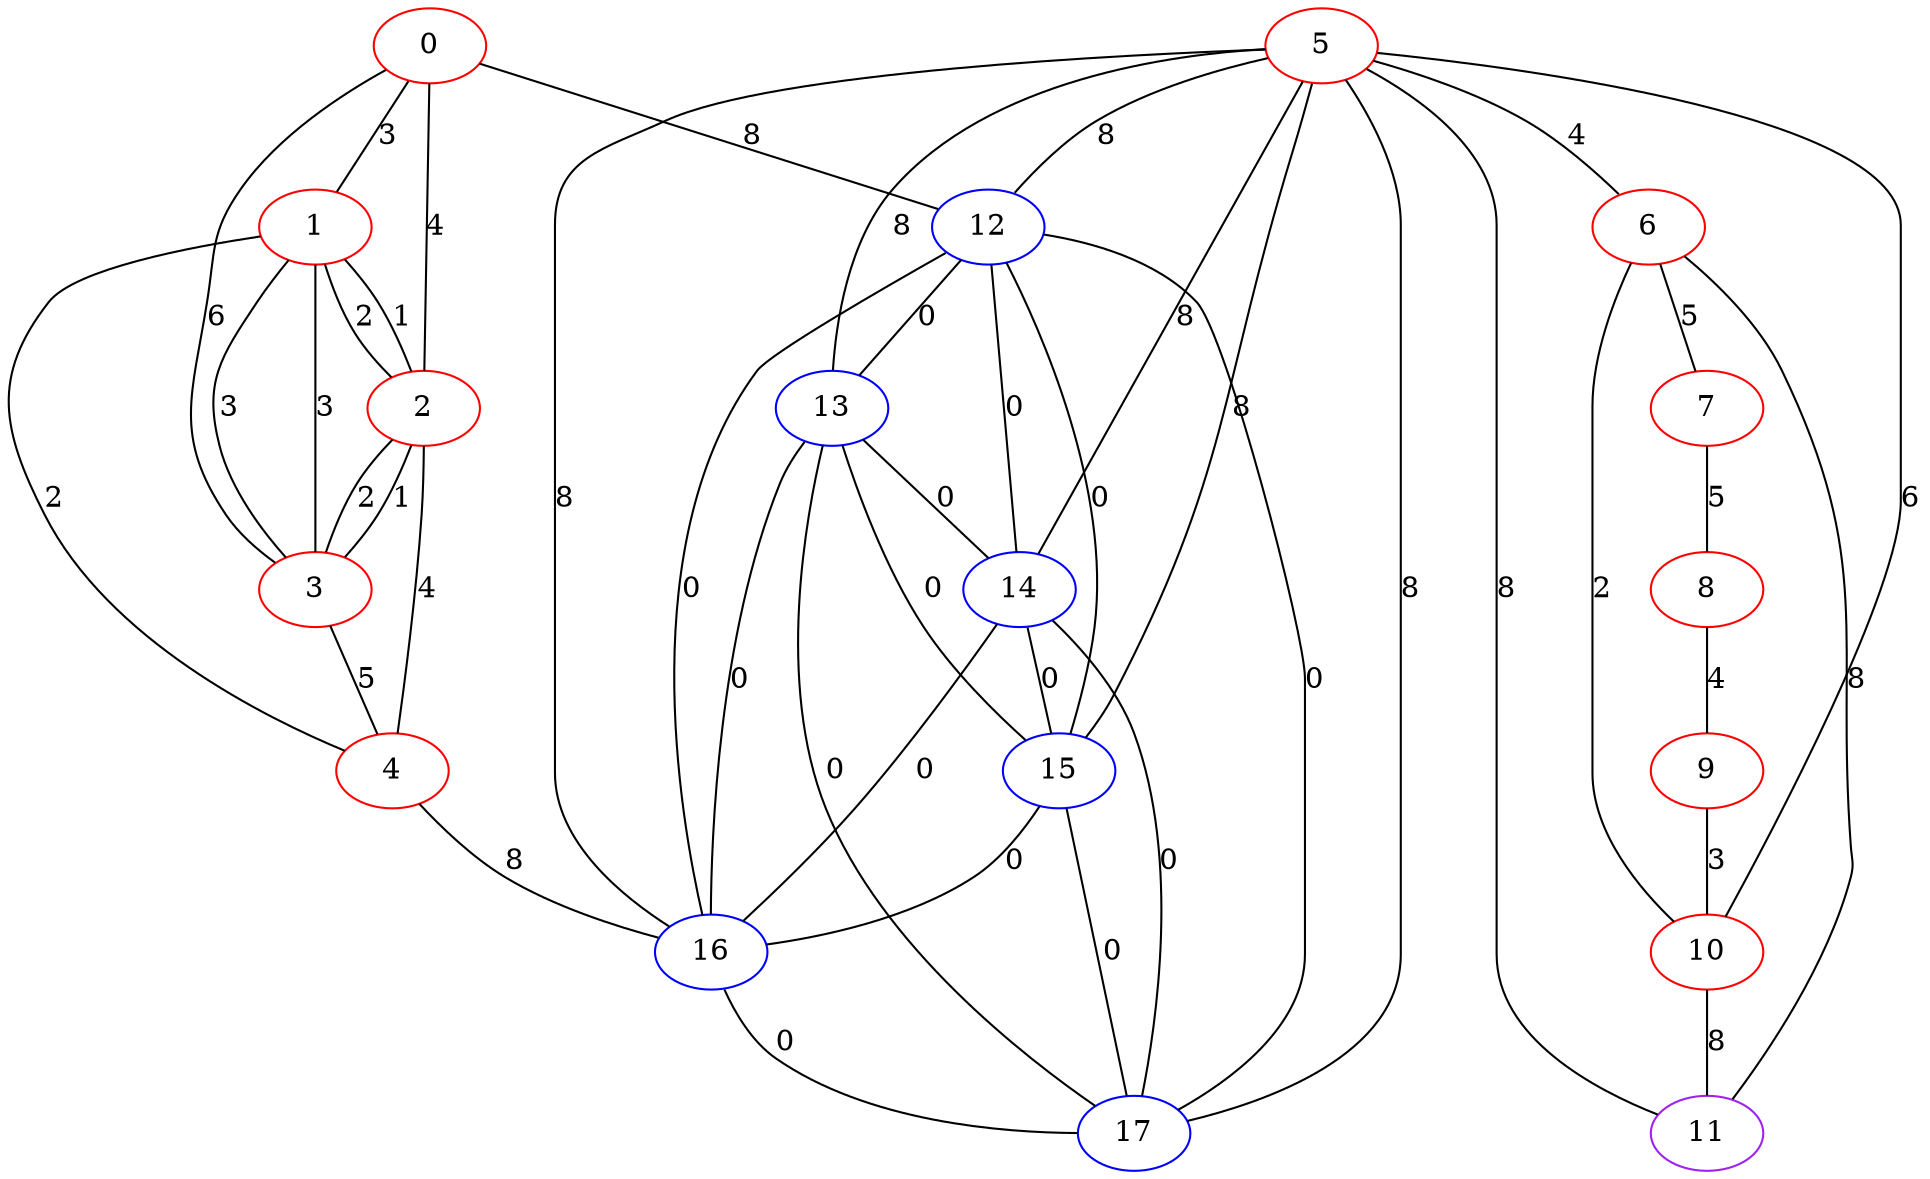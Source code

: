 graph "" {
0 [color=red, weight=1];
1 [color=red, weight=1];
2 [color=red, weight=1];
3 [color=red, weight=1];
4 [color=red, weight=1];
5 [color=red, weight=1];
6 [color=red, weight=1];
7 [color=red, weight=1];
8 [color=red, weight=1];
9 [color=red, weight=1];
10 [color=red, weight=1];
11 [color=purple, weight=4];
12 [color=blue, weight=3];
13 [color=blue, weight=3];
14 [color=blue, weight=3];
15 [color=blue, weight=3];
16 [color=blue, weight=3];
17 [color=blue, weight=3];
0 -- 1  [key=0, label=3];
0 -- 2  [key=0, label=4];
0 -- 3  [key=0, label=6];
0 -- 12  [key=0, label=8];
1 -- 2  [key=0, label=1];
1 -- 2  [key=1, label=2];
1 -- 3  [key=0, label=3];
1 -- 3  [key=1, label=3];
1 -- 4  [key=0, label=2];
2 -- 3  [key=0, label=2];
2 -- 3  [key=1, label=1];
2 -- 4  [key=0, label=4];
3 -- 4  [key=0, label=5];
4 -- 16  [key=0, label=8];
5 -- 6  [key=0, label=4];
5 -- 10  [key=0, label=6];
5 -- 11  [key=0, label=8];
5 -- 12  [key=0, label=8];
5 -- 13  [key=0, label=8];
5 -- 14  [key=0, label=8];
5 -- 15  [key=0, label=8];
5 -- 16  [key=0, label=8];
5 -- 17  [key=0, label=8];
6 -- 10  [key=0, label=2];
6 -- 11  [key=0, label=8];
6 -- 7  [key=0, label=5];
7 -- 8  [key=0, label=5];
8 -- 9  [key=0, label=4];
9 -- 10  [key=0, label=3];
10 -- 11  [key=0, label=8];
12 -- 13  [key=0, label=0];
12 -- 14  [key=0, label=0];
12 -- 15  [key=0, label=0];
12 -- 16  [key=0, label=0];
12 -- 17  [key=0, label=0];
13 -- 14  [key=0, label=0];
13 -- 15  [key=0, label=0];
13 -- 16  [key=0, label=0];
13 -- 17  [key=0, label=0];
14 -- 15  [key=0, label=0];
14 -- 16  [key=0, label=0];
14 -- 17  [key=0, label=0];
15 -- 16  [key=0, label=0];
15 -- 17  [key=0, label=0];
16 -- 17  [key=0, label=0];
}
